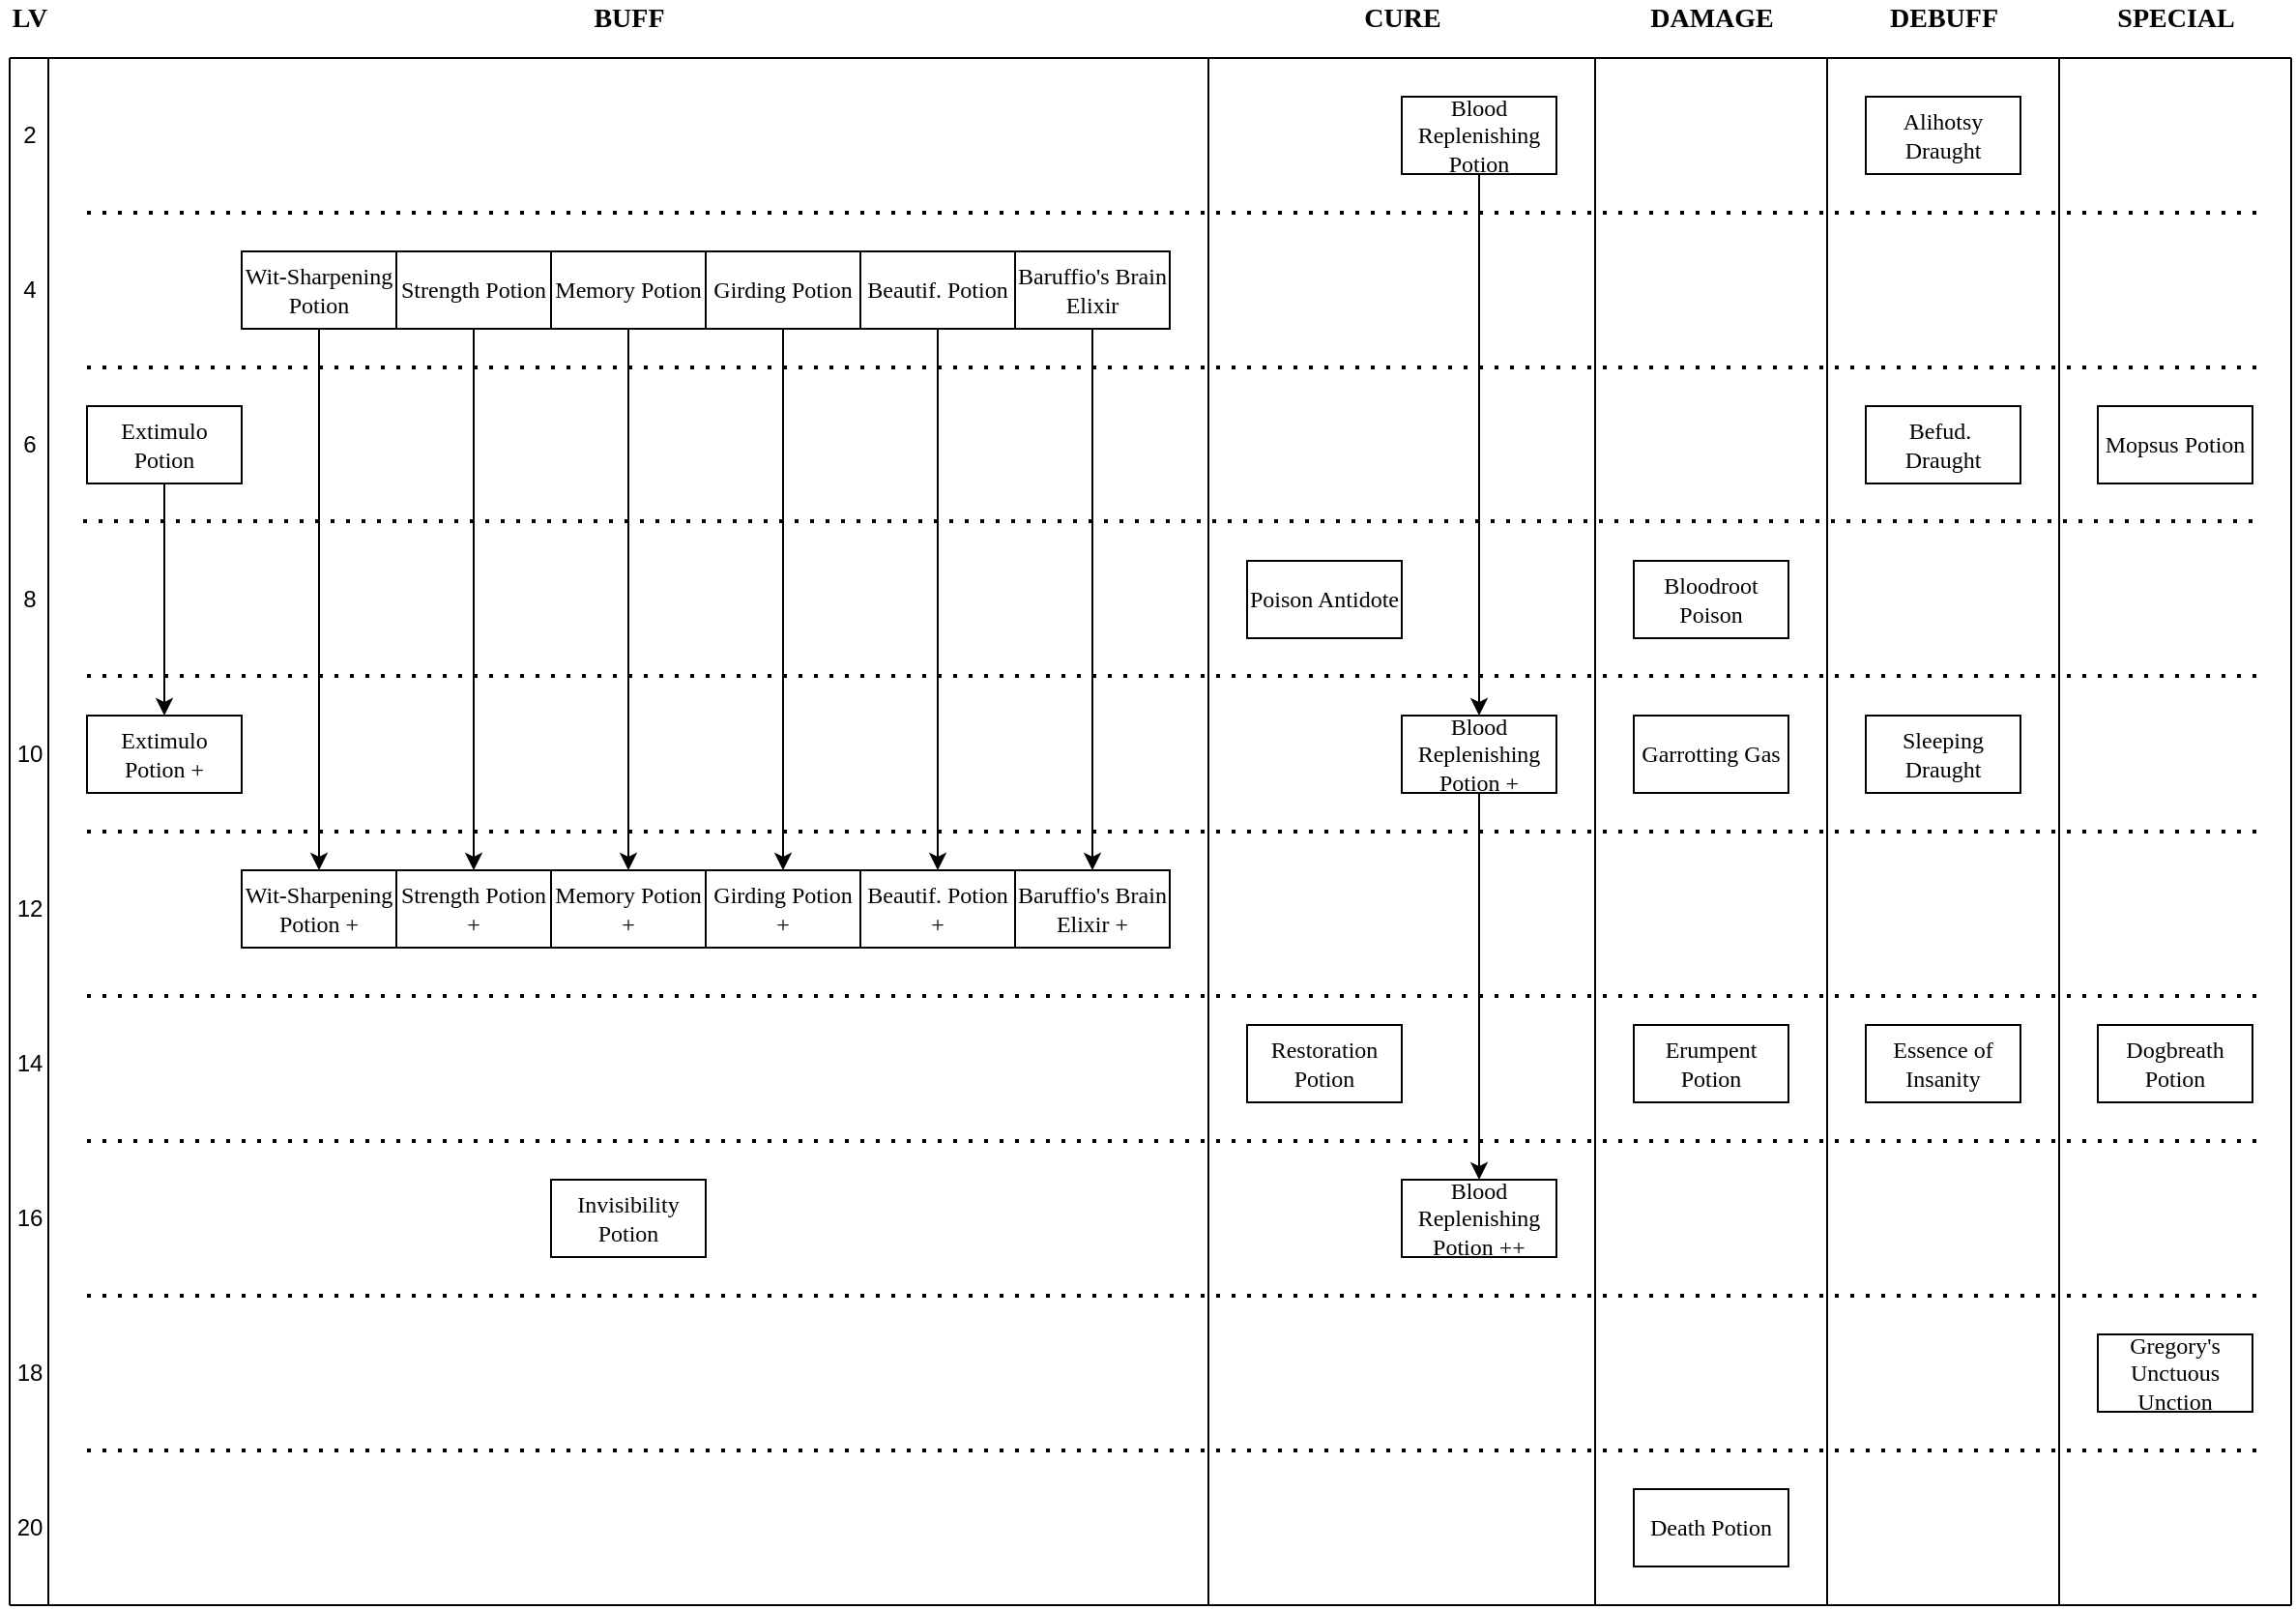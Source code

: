 <mxfile version="13.10.0" type="google"><diagram id="-LGs0wZzx3WWuevHyfSg" name="Page-1"><mxGraphModel dx="1422" dy="762" grid="1" gridSize="10" guides="1" tooltips="1" connect="1" arrows="1" fold="1" page="1" pageScale="1" pageWidth="827" pageHeight="1169" math="0" shadow="0"><root><mxCell id="0"/><mxCell id="1" parent="0"/><mxCell id="6jKvxYpqmOPGqXHDut3A-58" value="" style="endArrow=none;html=1;" parent="1" edge="1"><mxGeometry width="50" height="50" relative="1" as="geometry"><mxPoint x="780" y="900" as="sourcePoint"/><mxPoint x="780" y="100" as="targetPoint"/></mxGeometry></mxCell><mxCell id="6jKvxYpqmOPGqXHDut3A-59" value="" style="endArrow=none;html=1;" parent="1" edge="1"><mxGeometry width="50" height="50" relative="1" as="geometry"><mxPoint x="980" y="900" as="sourcePoint"/><mxPoint x="980" y="100" as="targetPoint"/></mxGeometry></mxCell><mxCell id="6jKvxYpqmOPGqXHDut3A-60" value="" style="endArrow=none;html=1;" parent="1" edge="1"><mxGeometry width="50" height="50" relative="1" as="geometry"><mxPoint x="1220" y="900" as="sourcePoint"/><mxPoint x="1220" y="100" as="targetPoint"/></mxGeometry></mxCell><mxCell id="6jKvxYpqmOPGqXHDut3A-63" value="" style="endArrow=none;html=1;" parent="1" edge="1"><mxGeometry width="50" height="50" relative="1" as="geometry"><mxPoint x="1100" y="900" as="sourcePoint"/><mxPoint x="1100" y="100" as="targetPoint"/></mxGeometry></mxCell><mxCell id="6jKvxYpqmOPGqXHDut3A-94" value="" style="endArrow=none;dashed=1;html=1;dashPattern=1 3;strokeWidth=2;fontSize=12;" parent="1" edge="1"><mxGeometry width="50" height="50" relative="1" as="geometry"><mxPoint x="200" y="180" as="sourcePoint"/><mxPoint x="1322" y="180" as="targetPoint"/></mxGeometry></mxCell><mxCell id="6jKvxYpqmOPGqXHDut3A-96" value="2" style="text;html=1;align=center;verticalAlign=middle;resizable=0;points=[];autosize=1;fontSize=12;" parent="1" vertex="1"><mxGeometry x="160" y="130" width="20" height="20" as="geometry"/></mxCell><mxCell id="6jKvxYpqmOPGqXHDut3A-114" value="Dogbreath Potion" style="rounded=0;whiteSpace=wrap;html=1;fillColor=none;fontSize=12;fontFamily=Comfortaa;fontSource=https%3A%2F%2Ffonts.googleapis.com%2Fcss%3Ffamily%3DComfortaa;" parent="1" vertex="1"><mxGeometry x="1240" y="600" width="80" height="40" as="geometry"/></mxCell><mxCell id="6jKvxYpqmOPGqXHDut3A-115" value="Mopsus Potion" style="rounded=0;whiteSpace=wrap;html=1;fillColor=none;fontSize=12;fontFamily=Comfortaa;fontSource=https%3A%2F%2Ffonts.googleapis.com%2Fcss%3Ffamily%3DComfortaa;" parent="1" vertex="1"><mxGeometry x="1240" y="280" width="80" height="40" as="geometry"/></mxCell><mxCell id="6jKvxYpqmOPGqXHDut3A-116" value="Alihotsy Draught" style="rounded=0;whiteSpace=wrap;html=1;fillColor=none;fontSize=12;fontFamily=Comfortaa;fontSource=https%3A%2F%2Ffonts.googleapis.com%2Fcss%3Ffamily%3DComfortaa;" parent="1" vertex="1"><mxGeometry x="1120" y="120" width="80" height="40" as="geometry"/></mxCell><mxCell id="6jKvxYpqmOPGqXHDut3A-117" value="Befud.&amp;nbsp;&lt;br&gt;Draught" style="rounded=0;whiteSpace=wrap;html=1;fillColor=none;fontSize=12;fontFamily=Comfortaa;fontSource=https%3A%2F%2Ffonts.googleapis.com%2Fcss%3Ffamily%3DComfortaa;" parent="1" vertex="1"><mxGeometry x="1120" y="280" width="80" height="40" as="geometry"/></mxCell><mxCell id="6jKvxYpqmOPGqXHDut3A-118" value="Sleeping Draught" style="rounded=0;whiteSpace=wrap;html=1;fillColor=none;fontSize=12;fontFamily=Comfortaa;fontSource=https%3A%2F%2Ffonts.googleapis.com%2Fcss%3Ffamily%3DComfortaa;" parent="1" vertex="1"><mxGeometry x="1120" y="440" width="80" height="40" as="geometry"/></mxCell><mxCell id="6jKvxYpqmOPGqXHDut3A-119" value="Essence of Insanity" style="rounded=0;whiteSpace=wrap;html=1;fillColor=none;fontSize=12;fontFamily=Comfortaa;fontSource=https%3A%2F%2Ffonts.googleapis.com%2Fcss%3Ffamily%3DComfortaa;" parent="1" vertex="1"><mxGeometry x="1120" y="600" width="80" height="40" as="geometry"/></mxCell><mxCell id="6jKvxYpqmOPGqXHDut3A-120" value="Bloodroot Poison" style="rounded=0;whiteSpace=wrap;html=1;fillColor=none;fontSize=12;fontFamily=Comfortaa;fontSource=https%3A%2F%2Ffonts.googleapis.com%2Fcss%3Ffamily%3DComfortaa;" parent="1" vertex="1"><mxGeometry x="1000" y="360" width="80" height="40" as="geometry"/></mxCell><mxCell id="6jKvxYpqmOPGqXHDut3A-121" value="Garrotting Gas" style="rounded=0;whiteSpace=wrap;html=1;fillColor=none;fontSize=12;fontFamily=Comfortaa;fontSource=https%3A%2F%2Ffonts.googleapis.com%2Fcss%3Ffamily%3DComfortaa;" parent="1" vertex="1"><mxGeometry x="1000" y="440" width="80" height="40" as="geometry"/></mxCell><mxCell id="6jKvxYpqmOPGqXHDut3A-123" value="Erumpent Potion" style="rounded=0;whiteSpace=wrap;html=1;fillColor=none;fontSize=12;fontFamily=Comfortaa;fontSource=https%3A%2F%2Ffonts.googleapis.com%2Fcss%3Ffamily%3DComfortaa;" parent="1" vertex="1"><mxGeometry x="1000" y="600" width="80" height="40" as="geometry"/></mxCell><mxCell id="6jKvxYpqmOPGqXHDut3A-124" value="Death Potion" style="rounded=0;whiteSpace=wrap;html=1;fillColor=none;fontSize=12;fontFamily=Comfortaa;fontSource=https%3A%2F%2Ffonts.googleapis.com%2Fcss%3Ffamily%3DComfortaa;" parent="1" vertex="1"><mxGeometry x="1000" y="840" width="80" height="40" as="geometry"/></mxCell><mxCell id="6jKvxYpqmOPGqXHDut3A-128" style="edgeStyle=orthogonalEdgeStyle;rounded=0;orthogonalLoop=1;jettySize=auto;html=1;fontFamily=Comfortaa;fontSource=https%3A%2F%2Ffonts.googleapis.com%2Fcss%3Ffamily%3DComfortaa;fontSize=12;" parent="1" source="6jKvxYpqmOPGqXHDut3A-125" target="6jKvxYpqmOPGqXHDut3A-126" edge="1"><mxGeometry relative="1" as="geometry"/></mxCell><mxCell id="6jKvxYpqmOPGqXHDut3A-125" value="Blood Replenishing Potion" style="rounded=0;whiteSpace=wrap;html=1;fillColor=none;fontSize=12;fontFamily=Comfortaa;fontSource=https%3A%2F%2Ffonts.googleapis.com%2Fcss%3Ffamily%3DComfortaa;" parent="1" vertex="1"><mxGeometry x="880" y="120" width="80" height="40" as="geometry"/></mxCell><mxCell id="6jKvxYpqmOPGqXHDut3A-129" style="edgeStyle=orthogonalEdgeStyle;rounded=0;orthogonalLoop=1;jettySize=auto;html=1;fontFamily=Comfortaa;fontSource=https%3A%2F%2Ffonts.googleapis.com%2Fcss%3Ffamily%3DComfortaa;fontSize=12;" parent="1" source="6jKvxYpqmOPGqXHDut3A-126" target="6jKvxYpqmOPGqXHDut3A-127" edge="1"><mxGeometry relative="1" as="geometry"/></mxCell><mxCell id="6jKvxYpqmOPGqXHDut3A-126" value="Blood Replenishing Potion +" style="rounded=0;whiteSpace=wrap;html=1;fillColor=none;fontSize=12;fontFamily=Comfortaa;fontSource=https%3A%2F%2Ffonts.googleapis.com%2Fcss%3Ffamily%3DComfortaa;" parent="1" vertex="1"><mxGeometry x="880" y="440" width="80" height="40" as="geometry"/></mxCell><mxCell id="6jKvxYpqmOPGqXHDut3A-127" value="Blood Replenishing Potion ++" style="rounded=0;whiteSpace=wrap;html=1;fillColor=none;fontSize=12;fontFamily=Comfortaa;fontSource=https%3A%2F%2Ffonts.googleapis.com%2Fcss%3Ffamily%3DComfortaa;" parent="1" vertex="1"><mxGeometry x="880" y="680" width="80" height="40" as="geometry"/></mxCell><mxCell id="6jKvxYpqmOPGqXHDut3A-130" value="Poison Antidote" style="rounded=0;whiteSpace=wrap;html=1;fillColor=none;fontSize=12;fontFamily=Comfortaa;fontSource=https%3A%2F%2Ffonts.googleapis.com%2Fcss%3Ffamily%3DComfortaa;" parent="1" vertex="1"><mxGeometry x="800" y="360" width="80" height="40" as="geometry"/></mxCell><mxCell id="6jKvxYpqmOPGqXHDut3A-131" value="Restoration Potion" style="rounded=0;whiteSpace=wrap;html=1;fillColor=none;fontSize=12;fontFamily=Comfortaa;fontSource=https%3A%2F%2Ffonts.googleapis.com%2Fcss%3Ffamily%3DComfortaa;" parent="1" vertex="1"><mxGeometry x="800" y="600" width="80" height="40" as="geometry"/></mxCell><mxCell id="6jKvxYpqmOPGqXHDut3A-151" style="edgeStyle=orthogonalEdgeStyle;rounded=0;orthogonalLoop=1;jettySize=auto;html=1;fontFamily=Comfortaa;fontSource=https%3A%2F%2Ffonts.googleapis.com%2Fcss%3Ffamily%3DComfortaa;fontSize=12;" parent="1" source="6jKvxYpqmOPGqXHDut3A-133" target="6jKvxYpqmOPGqXHDut3A-139" edge="1"><mxGeometry relative="1" as="geometry"/></mxCell><mxCell id="6jKvxYpqmOPGqXHDut3A-133" value="Baruffio's Brain Elixir" style="rounded=0;whiteSpace=wrap;html=1;fillColor=none;fontSize=12;fontFamily=Comfortaa;fontSource=https%3A%2F%2Ffonts.googleapis.com%2Fcss%3Ffamily%3DComfortaa;" parent="1" vertex="1"><mxGeometry x="680" y="200" width="80" height="40" as="geometry"/></mxCell><mxCell id="6jKvxYpqmOPGqXHDut3A-150" style="edgeStyle=orthogonalEdgeStyle;rounded=0;orthogonalLoop=1;jettySize=auto;html=1;fontFamily=Comfortaa;fontSource=https%3A%2F%2Ffonts.googleapis.com%2Fcss%3Ffamily%3DComfortaa;fontSize=12;" parent="1" source="6jKvxYpqmOPGqXHDut3A-134" target="6jKvxYpqmOPGqXHDut3A-140" edge="1"><mxGeometry relative="1" as="geometry"/></mxCell><mxCell id="6jKvxYpqmOPGqXHDut3A-134" value="Beautif. Potion" style="rounded=0;whiteSpace=wrap;html=1;fillColor=none;fontSize=12;fontFamily=Comfortaa;fontSource=https%3A%2F%2Ffonts.googleapis.com%2Fcss%3Ffamily%3DComfortaa;" parent="1" vertex="1"><mxGeometry x="600" y="200" width="80" height="40" as="geometry"/></mxCell><mxCell id="6jKvxYpqmOPGqXHDut3A-149" style="edgeStyle=orthogonalEdgeStyle;rounded=0;orthogonalLoop=1;jettySize=auto;html=1;fontFamily=Comfortaa;fontSource=https%3A%2F%2Ffonts.googleapis.com%2Fcss%3Ffamily%3DComfortaa;fontSize=12;" parent="1" source="6jKvxYpqmOPGqXHDut3A-135" target="6jKvxYpqmOPGqXHDut3A-141" edge="1"><mxGeometry relative="1" as="geometry"/></mxCell><mxCell id="6jKvxYpqmOPGqXHDut3A-135" value="Girding Potion" style="rounded=0;whiteSpace=wrap;html=1;fillColor=none;fontSize=12;fontFamily=Comfortaa;fontSource=https%3A%2F%2Ffonts.googleapis.com%2Fcss%3Ffamily%3DComfortaa;" parent="1" vertex="1"><mxGeometry x="520" y="200" width="80" height="40" as="geometry"/></mxCell><mxCell id="6jKvxYpqmOPGqXHDut3A-148" style="edgeStyle=orthogonalEdgeStyle;rounded=0;orthogonalLoop=1;jettySize=auto;html=1;fontFamily=Comfortaa;fontSource=https%3A%2F%2Ffonts.googleapis.com%2Fcss%3Ffamily%3DComfortaa;fontSize=12;" parent="1" source="6jKvxYpqmOPGqXHDut3A-136" target="6jKvxYpqmOPGqXHDut3A-142" edge="1"><mxGeometry relative="1" as="geometry"/></mxCell><mxCell id="6jKvxYpqmOPGqXHDut3A-136" value="Memory Potion" style="rounded=0;whiteSpace=wrap;html=1;fillColor=none;fontSize=12;fontFamily=Comfortaa;fontSource=https%3A%2F%2Ffonts.googleapis.com%2Fcss%3Ffamily%3DComfortaa;" parent="1" vertex="1"><mxGeometry x="440" y="200" width="80" height="40" as="geometry"/></mxCell><mxCell id="6jKvxYpqmOPGqXHDut3A-147" style="edgeStyle=orthogonalEdgeStyle;rounded=0;orthogonalLoop=1;jettySize=auto;html=1;fontFamily=Comfortaa;fontSource=https%3A%2F%2Ffonts.googleapis.com%2Fcss%3Ffamily%3DComfortaa;fontSize=12;" parent="1" source="6jKvxYpqmOPGqXHDut3A-137" target="6jKvxYpqmOPGqXHDut3A-143" edge="1"><mxGeometry relative="1" as="geometry"/></mxCell><mxCell id="6jKvxYpqmOPGqXHDut3A-137" value="Strength Potion" style="rounded=0;whiteSpace=wrap;html=1;fillColor=none;fontSize=12;fontFamily=Comfortaa;fontSource=https%3A%2F%2Ffonts.googleapis.com%2Fcss%3Ffamily%3DComfortaa;" parent="1" vertex="1"><mxGeometry x="360" y="200" width="80" height="40" as="geometry"/></mxCell><mxCell id="6jKvxYpqmOPGqXHDut3A-145" style="edgeStyle=orthogonalEdgeStyle;rounded=0;orthogonalLoop=1;jettySize=auto;html=1;fontFamily=Comfortaa;fontSource=https%3A%2F%2Ffonts.googleapis.com%2Fcss%3Ffamily%3DComfortaa;fontSize=12;" parent="1" source="6jKvxYpqmOPGqXHDut3A-138" target="6jKvxYpqmOPGqXHDut3A-144" edge="1"><mxGeometry relative="1" as="geometry"/></mxCell><mxCell id="6jKvxYpqmOPGqXHDut3A-138" value="Wit-Sharpening Potion" style="rounded=0;whiteSpace=wrap;html=1;fillColor=none;fontSize=12;fontFamily=Comfortaa;fontSource=https%3A%2F%2Ffonts.googleapis.com%2Fcss%3Ffamily%3DComfortaa;" parent="1" vertex="1"><mxGeometry x="280" y="200" width="80" height="40" as="geometry"/></mxCell><mxCell id="6jKvxYpqmOPGqXHDut3A-139" value="Baruffio's Brain Elixir +" style="rounded=0;whiteSpace=wrap;html=1;fillColor=none;fontSize=12;fontFamily=Comfortaa;fontSource=https%3A%2F%2Ffonts.googleapis.com%2Fcss%3Ffamily%3DComfortaa;" parent="1" vertex="1"><mxGeometry x="680" y="520" width="80" height="40" as="geometry"/></mxCell><mxCell id="6jKvxYpqmOPGqXHDut3A-140" value="Beautif. Potion +" style="rounded=0;whiteSpace=wrap;html=1;fillColor=none;fontSize=12;fontFamily=Comfortaa;fontSource=https%3A%2F%2Ffonts.googleapis.com%2Fcss%3Ffamily%3DComfortaa;" parent="1" vertex="1"><mxGeometry x="600" y="520" width="80" height="40" as="geometry"/></mxCell><mxCell id="6jKvxYpqmOPGqXHDut3A-141" value="Girding Potion +" style="rounded=0;whiteSpace=wrap;html=1;fillColor=none;fontSize=12;fontFamily=Comfortaa;fontSource=https%3A%2F%2Ffonts.googleapis.com%2Fcss%3Ffamily%3DComfortaa;" parent="1" vertex="1"><mxGeometry x="520" y="520" width="80" height="40" as="geometry"/></mxCell><mxCell id="6jKvxYpqmOPGqXHDut3A-142" value="Memory Potion +" style="rounded=0;whiteSpace=wrap;html=1;fillColor=none;fontSize=12;fontFamily=Comfortaa;fontSource=https%3A%2F%2Ffonts.googleapis.com%2Fcss%3Ffamily%3DComfortaa;" parent="1" vertex="1"><mxGeometry x="440" y="520" width="80" height="40" as="geometry"/></mxCell><mxCell id="6jKvxYpqmOPGqXHDut3A-143" value="Strength Potion +" style="rounded=0;whiteSpace=wrap;html=1;fillColor=none;fontSize=12;fontFamily=Comfortaa;fontSource=https%3A%2F%2Ffonts.googleapis.com%2Fcss%3Ffamily%3DComfortaa;" parent="1" vertex="1"><mxGeometry x="360" y="520" width="80" height="40" as="geometry"/></mxCell><mxCell id="6jKvxYpqmOPGqXHDut3A-144" value="Wit-Sharpening Potion +" style="rounded=0;whiteSpace=wrap;html=1;fillColor=none;fontSize=12;fontFamily=Comfortaa;fontSource=https%3A%2F%2Ffonts.googleapis.com%2Fcss%3Ffamily%3DComfortaa;" parent="1" vertex="1"><mxGeometry x="280" y="520" width="80" height="40" as="geometry"/></mxCell><mxCell id="6jKvxYpqmOPGqXHDut3A-154" style="edgeStyle=orthogonalEdgeStyle;rounded=0;orthogonalLoop=1;jettySize=auto;html=1;fontFamily=Comfortaa;fontSource=https%3A%2F%2Ffonts.googleapis.com%2Fcss%3Ffamily%3DComfortaa;fontSize=12;" parent="1" source="6jKvxYpqmOPGqXHDut3A-152" target="6jKvxYpqmOPGqXHDut3A-153" edge="1"><mxGeometry relative="1" as="geometry"/></mxCell><mxCell id="6jKvxYpqmOPGqXHDut3A-152" value="Extimulo Potion" style="rounded=0;whiteSpace=wrap;html=1;fillColor=none;fontSize=12;fontFamily=Comfortaa;fontSource=https%3A%2F%2Ffonts.googleapis.com%2Fcss%3Ffamily%3DComfortaa;" parent="1" vertex="1"><mxGeometry x="200" y="280" width="80" height="40" as="geometry"/></mxCell><mxCell id="6jKvxYpqmOPGqXHDut3A-153" value="Extimulo Potion +" style="rounded=0;whiteSpace=wrap;html=1;fillColor=none;fontSize=12;fontFamily=Comfortaa;fontSource=https%3A%2F%2Ffonts.googleapis.com%2Fcss%3Ffamily%3DComfortaa;" parent="1" vertex="1"><mxGeometry x="200" y="440" width="80" height="40" as="geometry"/></mxCell><mxCell id="6jKvxYpqmOPGqXHDut3A-156" value="Invisibility Potion" style="rounded=0;whiteSpace=wrap;html=1;fillColor=none;fontSize=12;fontFamily=Comfortaa;fontSource=https%3A%2F%2Ffonts.googleapis.com%2Fcss%3Ffamily%3DComfortaa;" parent="1" vertex="1"><mxGeometry x="440" y="680" width="80" height="40" as="geometry"/></mxCell><mxCell id="6jKvxYpqmOPGqXHDut3A-159" value="" style="endArrow=none;dashed=1;html=1;dashPattern=1 3;strokeWidth=2;fontSize=12;" parent="1" edge="1"><mxGeometry width="50" height="50" relative="1" as="geometry"><mxPoint x="200" y="260" as="sourcePoint"/><mxPoint x="1322" y="260" as="targetPoint"/></mxGeometry></mxCell><mxCell id="6jKvxYpqmOPGqXHDut3A-160" value="" style="endArrow=none;dashed=1;html=1;dashPattern=1 3;strokeWidth=2;fontSize=12;" parent="1" edge="1"><mxGeometry width="50" height="50" relative="1" as="geometry"><mxPoint x="198" y="339.5" as="sourcePoint"/><mxPoint x="1320" y="339.5" as="targetPoint"/></mxGeometry></mxCell><mxCell id="6jKvxYpqmOPGqXHDut3A-161" value="" style="endArrow=none;dashed=1;html=1;dashPattern=1 3;strokeWidth=2;fontSize=12;" parent="1" edge="1"><mxGeometry width="50" height="50" relative="1" as="geometry"><mxPoint x="200" y="419.5" as="sourcePoint"/><mxPoint x="1322" y="419.5" as="targetPoint"/></mxGeometry></mxCell><mxCell id="6jKvxYpqmOPGqXHDut3A-162" value="" style="endArrow=none;dashed=1;html=1;dashPattern=1 3;strokeWidth=2;fontSize=12;" parent="1" edge="1"><mxGeometry width="50" height="50" relative="1" as="geometry"><mxPoint x="200" y="500" as="sourcePoint"/><mxPoint x="1322" y="500" as="targetPoint"/></mxGeometry></mxCell><mxCell id="6jKvxYpqmOPGqXHDut3A-163" value="" style="endArrow=none;dashed=1;html=1;dashPattern=1 3;strokeWidth=2;fontSize=12;" parent="1" edge="1"><mxGeometry width="50" height="50" relative="1" as="geometry"><mxPoint x="200" y="585" as="sourcePoint"/><mxPoint x="1322" y="585" as="targetPoint"/></mxGeometry></mxCell><mxCell id="6jKvxYpqmOPGqXHDut3A-164" value="" style="endArrow=none;dashed=1;html=1;dashPattern=1 3;strokeWidth=2;fontSize=12;" parent="1" edge="1"><mxGeometry width="50" height="50" relative="1" as="geometry"><mxPoint x="200" y="660" as="sourcePoint"/><mxPoint x="1322" y="660" as="targetPoint"/></mxGeometry></mxCell><mxCell id="6jKvxYpqmOPGqXHDut3A-165" value="" style="endArrow=none;dashed=1;html=1;dashPattern=1 3;strokeWidth=2;fontSize=12;" parent="1" edge="1"><mxGeometry width="50" height="50" relative="1" as="geometry"><mxPoint x="200" y="740" as="sourcePoint"/><mxPoint x="1322" y="740" as="targetPoint"/></mxGeometry></mxCell><mxCell id="6jKvxYpqmOPGqXHDut3A-166" value="" style="endArrow=none;dashed=1;html=1;dashPattern=1 3;strokeWidth=2;fontSize=12;" parent="1" edge="1"><mxGeometry width="50" height="50" relative="1" as="geometry"><mxPoint x="200" y="820" as="sourcePoint"/><mxPoint x="1322" y="820" as="targetPoint"/></mxGeometry></mxCell><mxCell id="6jKvxYpqmOPGqXHDut3A-167" value="Gregory's Unctuous Unction" style="rounded=0;whiteSpace=wrap;html=1;fillColor=none;fontSize=12;fontFamily=Comfortaa;fontSource=https%3A%2F%2Ffonts.googleapis.com%2Fcss%3Ffamily%3DComfortaa;" parent="1" vertex="1"><mxGeometry x="1240" y="760" width="80" height="40" as="geometry"/></mxCell><mxCell id="6jKvxYpqmOPGqXHDut3A-168" value="" style="endArrow=none;html=1;" parent="1" edge="1"><mxGeometry width="50" height="50" relative="1" as="geometry"><mxPoint x="1340" y="100" as="sourcePoint"/><mxPoint x="160" y="100" as="targetPoint"/></mxGeometry></mxCell><mxCell id="6jKvxYpqmOPGqXHDut3A-169" value="" style="endArrow=none;html=1;" parent="1" edge="1"><mxGeometry width="50" height="50" relative="1" as="geometry"><mxPoint x="1340" y="900" as="sourcePoint"/><mxPoint x="1340" y="100" as="targetPoint"/></mxGeometry></mxCell><mxCell id="6jKvxYpqmOPGqXHDut3A-170" value="" style="endArrow=none;html=1;" parent="1" edge="1"><mxGeometry width="50" height="50" relative="1" as="geometry"><mxPoint x="180" y="900" as="sourcePoint"/><mxPoint x="180" y="100" as="targetPoint"/></mxGeometry></mxCell><mxCell id="6jKvxYpqmOPGqXHDut3A-171" value="" style="endArrow=none;html=1;fontSize=12;" parent="1" edge="1"><mxGeometry width="50" height="50" relative="1" as="geometry"><mxPoint x="1340" y="900" as="sourcePoint"/><mxPoint x="160" y="900" as="targetPoint"/></mxGeometry></mxCell><mxCell id="6jKvxYpqmOPGqXHDut3A-172" value="" style="endArrow=none;html=1;" parent="1" edge="1"><mxGeometry width="50" height="50" relative="1" as="geometry"><mxPoint x="160" y="900" as="sourcePoint"/><mxPoint x="160" y="100" as="targetPoint"/></mxGeometry></mxCell><mxCell id="6jKvxYpqmOPGqXHDut3A-173" value="4" style="text;html=1;align=center;verticalAlign=middle;resizable=0;points=[];autosize=1;fontSize=12;" parent="1" vertex="1"><mxGeometry x="160" y="210" width="20" height="20" as="geometry"/></mxCell><mxCell id="6jKvxYpqmOPGqXHDut3A-174" value="6" style="text;html=1;align=center;verticalAlign=middle;resizable=0;points=[];autosize=1;fontSize=12;" parent="1" vertex="1"><mxGeometry x="160" y="290" width="20" height="20" as="geometry"/></mxCell><mxCell id="6jKvxYpqmOPGqXHDut3A-175" value="8" style="text;html=1;align=center;verticalAlign=middle;resizable=0;points=[];autosize=1;fontSize=12;" parent="1" vertex="1"><mxGeometry x="160" y="370" width="20" height="20" as="geometry"/></mxCell><mxCell id="6jKvxYpqmOPGqXHDut3A-176" value="10" style="text;html=1;align=center;verticalAlign=middle;resizable=0;points=[];autosize=1;fontSize=12;" parent="1" vertex="1"><mxGeometry x="155" y="450" width="30" height="20" as="geometry"/></mxCell><mxCell id="6jKvxYpqmOPGqXHDut3A-177" value="12" style="text;html=1;align=center;verticalAlign=middle;resizable=0;points=[];autosize=1;fontSize=12;" parent="1" vertex="1"><mxGeometry x="155" y="530" width="30" height="20" as="geometry"/></mxCell><mxCell id="6jKvxYpqmOPGqXHDut3A-178" value="14" style="text;html=1;align=center;verticalAlign=middle;resizable=0;points=[];autosize=1;fontSize=12;" parent="1" vertex="1"><mxGeometry x="155" y="610" width="30" height="20" as="geometry"/></mxCell><mxCell id="6jKvxYpqmOPGqXHDut3A-179" value="16" style="text;html=1;align=center;verticalAlign=middle;resizable=0;points=[];autosize=1;fontSize=12;" parent="1" vertex="1"><mxGeometry x="155" y="690" width="30" height="20" as="geometry"/></mxCell><mxCell id="6jKvxYpqmOPGqXHDut3A-180" value="18" style="text;html=1;align=center;verticalAlign=middle;resizable=0;points=[];autosize=1;fontSize=12;" parent="1" vertex="1"><mxGeometry x="155" y="770" width="30" height="20" as="geometry"/></mxCell><mxCell id="6jKvxYpqmOPGqXHDut3A-181" value="20" style="text;html=1;align=center;verticalAlign=middle;resizable=0;points=[];autosize=1;fontSize=12;" parent="1" vertex="1"><mxGeometry x="155" y="850" width="30" height="20" as="geometry"/></mxCell><mxCell id="6jKvxYpqmOPGqXHDut3A-182" value="BUFF" style="text;html=1;align=center;verticalAlign=middle;resizable=0;points=[];autosize=1;fontSize=14;fontFamily=Comfortaa;fontStyle=1" parent="1" vertex="1"><mxGeometry x="455" y="70" width="50" height="20" as="geometry"/></mxCell><mxCell id="6jKvxYpqmOPGqXHDut3A-183" value="CURE" style="text;html=1;align=center;verticalAlign=middle;resizable=0;points=[];autosize=1;fontSize=14;fontFamily=Comfortaa;fontStyle=1" parent="1" vertex="1"><mxGeometry x="850" y="70" width="60" height="20" as="geometry"/></mxCell><mxCell id="6jKvxYpqmOPGqXHDut3A-184" value="DAMAGE" style="text;html=1;align=center;verticalAlign=middle;resizable=0;points=[];autosize=1;fontSize=14;fontFamily=Comfortaa;fontStyle=1" parent="1" vertex="1"><mxGeometry x="1000" y="70" width="80" height="20" as="geometry"/></mxCell><mxCell id="6jKvxYpqmOPGqXHDut3A-185" value="DEBUFF" style="text;html=1;align=center;verticalAlign=middle;resizable=0;points=[];autosize=1;fontSize=14;fontFamily=Comfortaa;fontStyle=1" parent="1" vertex="1"><mxGeometry x="1125" y="70" width="70" height="20" as="geometry"/></mxCell><mxCell id="6jKvxYpqmOPGqXHDut3A-186" value="SPECIAL" style="text;html=1;align=center;verticalAlign=middle;resizable=0;points=[];autosize=1;fontSize=14;fontFamily=Comfortaa;fontStyle=1" parent="1" vertex="1"><mxGeometry x="1240" y="70" width="80" height="20" as="geometry"/></mxCell><mxCell id="6jKvxYpqmOPGqXHDut3A-187" value="LV" style="text;html=1;align=center;verticalAlign=middle;resizable=0;points=[];autosize=1;fontSize=14;fontFamily=Comfortaa;fontStyle=1" parent="1" vertex="1"><mxGeometry x="155" y="70" width="30" height="20" as="geometry"/></mxCell></root></mxGraphModel></diagram></mxfile>